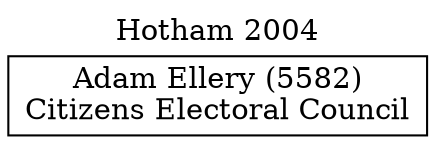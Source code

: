 // House preference flow
digraph "Adam Ellery (5582)_Hotham_2004" {
	graph [label="Hotham 2004" labelloc=t mclimit=10]
	node [shape=box]
	"Adam Ellery (5582)" [label="Adam Ellery (5582)
Citizens Electoral Council"]
}
